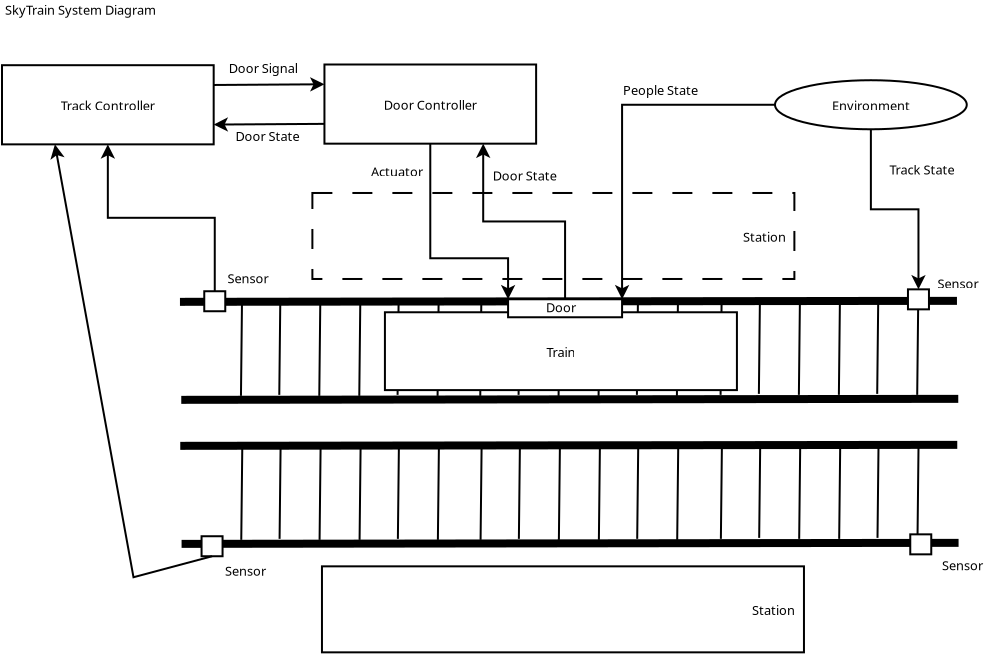 <?xml version="1.0" encoding="UTF-8"?>
<dia:diagram xmlns:dia="http://www.lysator.liu.se/~alla/dia/">
  <dia:layer name="Background" visible="true" active="true">
    <dia:object type="Flowchart - Box" version="0" id="O0">
      <dia:attribute name="obj_pos">
        <dia:point val="11.621,-0.443"/>
      </dia:attribute>
      <dia:attribute name="obj_bb">
        <dia:rectangle val="11.571,-0.493;35.771,3.907"/>
      </dia:attribute>
      <dia:attribute name="elem_corner">
        <dia:point val="11.621,-0.443"/>
      </dia:attribute>
      <dia:attribute name="elem_width">
        <dia:real val="24.1"/>
      </dia:attribute>
      <dia:attribute name="elem_height">
        <dia:real val="4.3"/>
      </dia:attribute>
      <dia:attribute name="border_width">
        <dia:real val="0.1"/>
      </dia:attribute>
      <dia:attribute name="show_background">
        <dia:boolean val="true"/>
      </dia:attribute>
      <dia:attribute name="line_style">
        <dia:enum val="1"/>
      </dia:attribute>
      <dia:attribute name="padding">
        <dia:real val="0.5"/>
      </dia:attribute>
      <dia:attribute name="text">
        <dia:composite type="text">
          <dia:attribute name="string">
            <dia:string>#Station#</dia:string>
          </dia:attribute>
          <dia:attribute name="font">
            <dia:font family="sans" style="0" name="Helvetica"/>
          </dia:attribute>
          <dia:attribute name="height">
            <dia:real val="0.8"/>
          </dia:attribute>
          <dia:attribute name="pos">
            <dia:point val="35.271,1.902"/>
          </dia:attribute>
          <dia:attribute name="color">
            <dia:color val="#000000"/>
          </dia:attribute>
          <dia:attribute name="alignment">
            <dia:enum val="2"/>
          </dia:attribute>
        </dia:composite>
      </dia:attribute>
    </dia:object>
    <dia:object type="Standard - Line" version="0" id="O1">
      <dia:attribute name="obj_pos">
        <dia:point val="5,5"/>
      </dia:attribute>
      <dia:attribute name="obj_bb">
        <dia:rectangle val="4.8,4.75;44.05,5.2"/>
      </dia:attribute>
      <dia:attribute name="conn_endpoints">
        <dia:point val="5,5"/>
        <dia:point val="43.85,4.95"/>
      </dia:attribute>
      <dia:attribute name="numcp">
        <dia:int val="1"/>
      </dia:attribute>
      <dia:attribute name="line_width">
        <dia:real val="0.4"/>
      </dia:attribute>
    </dia:object>
    <dia:object type="Standard - Line" version="0" id="O2">
      <dia:attribute name="obj_pos">
        <dia:point val="5.065,9.9"/>
      </dia:attribute>
      <dia:attribute name="obj_bb">
        <dia:rectangle val="4.865,9.65;44.116,10.101"/>
      </dia:attribute>
      <dia:attribute name="conn_endpoints">
        <dia:point val="5.065,9.9"/>
        <dia:point val="43.915,9.85"/>
      </dia:attribute>
      <dia:attribute name="numcp">
        <dia:int val="1"/>
      </dia:attribute>
      <dia:attribute name="line_width">
        <dia:real val="0.4"/>
      </dia:attribute>
    </dia:object>
    <dia:object type="Standard - Line" version="0" id="O3">
      <dia:attribute name="obj_pos">
        <dia:point val="8.1,5.15"/>
      </dia:attribute>
      <dia:attribute name="obj_bb">
        <dia:rectangle val="7.999,5.099;8.151,9.751"/>
      </dia:attribute>
      <dia:attribute name="conn_endpoints">
        <dia:point val="8.1,5.15"/>
        <dia:point val="8.05,9.7"/>
      </dia:attribute>
      <dia:attribute name="numcp">
        <dia:int val="1"/>
      </dia:attribute>
    </dia:object>
    <dia:object type="Standard - Line" version="0" id="O4">
      <dia:attribute name="obj_pos">
        <dia:point val="10.015,5.101"/>
      </dia:attribute>
      <dia:attribute name="obj_bb">
        <dia:rectangle val="9.915,5.05;10.066,9.701"/>
      </dia:attribute>
      <dia:attribute name="conn_endpoints">
        <dia:point val="10.015,5.101"/>
        <dia:point val="9.966,9.651"/>
      </dia:attribute>
      <dia:attribute name="numcp">
        <dia:int val="1"/>
      </dia:attribute>
    </dia:object>
    <dia:object type="Standard - Line" version="0" id="O5">
      <dia:attribute name="obj_pos">
        <dia:point val="12.015,5.151"/>
      </dia:attribute>
      <dia:attribute name="obj_bb">
        <dia:rectangle val="11.915,5.1;12.066,9.751"/>
      </dia:attribute>
      <dia:attribute name="conn_endpoints">
        <dia:point val="12.015,5.151"/>
        <dia:point val="11.966,9.701"/>
      </dia:attribute>
      <dia:attribute name="numcp">
        <dia:int val="1"/>
      </dia:attribute>
    </dia:object>
    <dia:object type="Standard - Line" version="0" id="O6">
      <dia:attribute name="obj_pos">
        <dia:point val="14.015,5.15"/>
      </dia:attribute>
      <dia:attribute name="obj_bb">
        <dia:rectangle val="13.915,5.099;14.066,9.751"/>
      </dia:attribute>
      <dia:attribute name="conn_endpoints">
        <dia:point val="14.015,5.15"/>
        <dia:point val="13.966,9.7"/>
      </dia:attribute>
      <dia:attribute name="numcp">
        <dia:int val="1"/>
      </dia:attribute>
    </dia:object>
    <dia:object type="Standard - Line" version="0" id="O7">
      <dia:attribute name="obj_pos">
        <dia:point val="15.931,5.101"/>
      </dia:attribute>
      <dia:attribute name="obj_bb">
        <dia:rectangle val="15.831,5.05;15.982,9.701"/>
      </dia:attribute>
      <dia:attribute name="conn_endpoints">
        <dia:point val="15.931,5.101"/>
        <dia:point val="15.881,9.651"/>
      </dia:attribute>
      <dia:attribute name="numcp">
        <dia:int val="1"/>
      </dia:attribute>
    </dia:object>
    <dia:object type="Standard - Line" version="0" id="O8">
      <dia:attribute name="obj_pos">
        <dia:point val="17.931,5.151"/>
      </dia:attribute>
      <dia:attribute name="obj_bb">
        <dia:rectangle val="17.831,5.1;17.982,9.751"/>
      </dia:attribute>
      <dia:attribute name="conn_endpoints">
        <dia:point val="17.931,5.151"/>
        <dia:point val="17.881,9.701"/>
      </dia:attribute>
      <dia:attribute name="numcp">
        <dia:int val="1"/>
      </dia:attribute>
    </dia:object>
    <dia:object type="Standard - Line" version="0" id="O9">
      <dia:attribute name="obj_pos">
        <dia:point val="20.066,5.15"/>
      </dia:attribute>
      <dia:attribute name="obj_bb">
        <dia:rectangle val="19.965,5.099;20.116,9.751"/>
      </dia:attribute>
      <dia:attribute name="conn_endpoints">
        <dia:point val="20.066,5.15"/>
        <dia:point val="20.015,9.7"/>
      </dia:attribute>
      <dia:attribute name="numcp">
        <dia:int val="1"/>
      </dia:attribute>
    </dia:object>
    <dia:object type="Standard - Line" version="0" id="O10">
      <dia:attribute name="obj_pos">
        <dia:point val="21.981,5.101"/>
      </dia:attribute>
      <dia:attribute name="obj_bb">
        <dia:rectangle val="21.881,5.05;22.032,9.701"/>
      </dia:attribute>
      <dia:attribute name="conn_endpoints">
        <dia:point val="21.981,5.101"/>
        <dia:point val="21.931,9.651"/>
      </dia:attribute>
      <dia:attribute name="numcp">
        <dia:int val="1"/>
      </dia:attribute>
    </dia:object>
    <dia:object type="Standard - Line" version="0" id="O11">
      <dia:attribute name="obj_pos">
        <dia:point val="23.981,5.151"/>
      </dia:attribute>
      <dia:attribute name="obj_bb">
        <dia:rectangle val="23.881,5.1;24.032,9.751"/>
      </dia:attribute>
      <dia:attribute name="conn_endpoints">
        <dia:point val="23.981,5.151"/>
        <dia:point val="23.931,9.701"/>
      </dia:attribute>
      <dia:attribute name="numcp">
        <dia:int val="1"/>
      </dia:attribute>
    </dia:object>
    <dia:object type="Standard - Line" version="0" id="O12">
      <dia:attribute name="obj_pos">
        <dia:point val="25.981,5.15"/>
      </dia:attribute>
      <dia:attribute name="obj_bb">
        <dia:rectangle val="25.881,5.099;26.032,9.751"/>
      </dia:attribute>
      <dia:attribute name="conn_endpoints">
        <dia:point val="25.981,5.15"/>
        <dia:point val="25.931,9.7"/>
      </dia:attribute>
      <dia:attribute name="numcp">
        <dia:int val="1"/>
      </dia:attribute>
    </dia:object>
    <dia:object type="Standard - Line" version="0" id="O13">
      <dia:attribute name="obj_pos">
        <dia:point val="27.897,5.101"/>
      </dia:attribute>
      <dia:attribute name="obj_bb">
        <dia:rectangle val="27.796,5.05;27.947,9.701"/>
      </dia:attribute>
      <dia:attribute name="conn_endpoints">
        <dia:point val="27.897,5.101"/>
        <dia:point val="27.847,9.651"/>
      </dia:attribute>
      <dia:attribute name="numcp">
        <dia:int val="1"/>
      </dia:attribute>
    </dia:object>
    <dia:object type="Standard - Line" version="0" id="O14">
      <dia:attribute name="obj_pos">
        <dia:point val="29.897,5.151"/>
      </dia:attribute>
      <dia:attribute name="obj_bb">
        <dia:rectangle val="29.796,5.1;29.947,9.751"/>
      </dia:attribute>
      <dia:attribute name="conn_endpoints">
        <dia:point val="29.897,5.151"/>
        <dia:point val="29.847,9.701"/>
      </dia:attribute>
      <dia:attribute name="numcp">
        <dia:int val="1"/>
      </dia:attribute>
    </dia:object>
    <dia:object type="Standard - Line" version="0" id="O15">
      <dia:attribute name="obj_pos">
        <dia:point val="32.081,5.1"/>
      </dia:attribute>
      <dia:attribute name="obj_bb">
        <dia:rectangle val="31.98,5.049;32.131,9.701"/>
      </dia:attribute>
      <dia:attribute name="conn_endpoints">
        <dia:point val="32.081,5.1"/>
        <dia:point val="32.031,9.65"/>
      </dia:attribute>
      <dia:attribute name="numcp">
        <dia:int val="1"/>
      </dia:attribute>
    </dia:object>
    <dia:object type="Standard - Line" version="0" id="O16">
      <dia:attribute name="obj_pos">
        <dia:point val="33.996,5.051"/>
      </dia:attribute>
      <dia:attribute name="obj_bb">
        <dia:rectangle val="33.896,5;34.047,9.651"/>
      </dia:attribute>
      <dia:attribute name="conn_endpoints">
        <dia:point val="33.996,5.051"/>
        <dia:point val="33.946,9.601"/>
      </dia:attribute>
      <dia:attribute name="numcp">
        <dia:int val="1"/>
      </dia:attribute>
    </dia:object>
    <dia:object type="Standard - Line" version="0" id="O17">
      <dia:attribute name="obj_pos">
        <dia:point val="35.996,5.101"/>
      </dia:attribute>
      <dia:attribute name="obj_bb">
        <dia:rectangle val="35.896,5.05;36.047,9.701"/>
      </dia:attribute>
      <dia:attribute name="conn_endpoints">
        <dia:point val="35.996,5.101"/>
        <dia:point val="35.946,9.651"/>
      </dia:attribute>
      <dia:attribute name="numcp">
        <dia:int val="1"/>
      </dia:attribute>
    </dia:object>
    <dia:object type="Standard - Line" version="0" id="O18">
      <dia:attribute name="obj_pos">
        <dia:point val="37.996,5.1"/>
      </dia:attribute>
      <dia:attribute name="obj_bb">
        <dia:rectangle val="37.896,5.049;38.047,9.701"/>
      </dia:attribute>
      <dia:attribute name="conn_endpoints">
        <dia:point val="37.996,5.1"/>
        <dia:point val="37.946,9.65"/>
      </dia:attribute>
      <dia:attribute name="numcp">
        <dia:int val="1"/>
      </dia:attribute>
    </dia:object>
    <dia:object type="Standard - Line" version="0" id="O19">
      <dia:attribute name="obj_pos">
        <dia:point val="39.912,5.051"/>
      </dia:attribute>
      <dia:attribute name="obj_bb">
        <dia:rectangle val="39.811,5;39.962,9.651"/>
      </dia:attribute>
      <dia:attribute name="conn_endpoints">
        <dia:point val="39.912,5.051"/>
        <dia:point val="39.862,9.601"/>
      </dia:attribute>
      <dia:attribute name="numcp">
        <dia:int val="1"/>
      </dia:attribute>
    </dia:object>
    <dia:object type="Standard - Line" version="0" id="O20">
      <dia:attribute name="obj_pos">
        <dia:point val="41.912,5.101"/>
      </dia:attribute>
      <dia:attribute name="obj_bb">
        <dia:rectangle val="41.811,5.05;41.962,9.701"/>
      </dia:attribute>
      <dia:attribute name="conn_endpoints">
        <dia:point val="41.912,5.101"/>
        <dia:point val="41.862,9.651"/>
      </dia:attribute>
      <dia:attribute name="numcp">
        <dia:int val="1"/>
      </dia:attribute>
    </dia:object>
    <dia:object type="Standard - Line" version="0" id="O21">
      <dia:attribute name="obj_pos">
        <dia:point val="5.015,12.2"/>
      </dia:attribute>
      <dia:attribute name="obj_bb">
        <dia:rectangle val="4.815,11.95;44.066,12.401"/>
      </dia:attribute>
      <dia:attribute name="conn_endpoints">
        <dia:point val="5.015,12.2"/>
        <dia:point val="43.865,12.15"/>
      </dia:attribute>
      <dia:attribute name="numcp">
        <dia:int val="1"/>
      </dia:attribute>
      <dia:attribute name="line_width">
        <dia:real val="0.4"/>
      </dia:attribute>
    </dia:object>
    <dia:object type="Standard - Line" version="0" id="O22">
      <dia:attribute name="obj_pos">
        <dia:point val="5.081,17.101"/>
      </dia:attribute>
      <dia:attribute name="obj_bb">
        <dia:rectangle val="4.88,16.85;44.131,17.301"/>
      </dia:attribute>
      <dia:attribute name="conn_endpoints">
        <dia:point val="5.081,17.101"/>
        <dia:point val="43.931,17.05"/>
      </dia:attribute>
      <dia:attribute name="numcp">
        <dia:int val="1"/>
      </dia:attribute>
      <dia:attribute name="line_width">
        <dia:real val="0.4"/>
      </dia:attribute>
    </dia:object>
    <dia:object type="Standard - Line" version="0" id="O23">
      <dia:attribute name="obj_pos">
        <dia:point val="8.115,12.35"/>
      </dia:attribute>
      <dia:attribute name="obj_bb">
        <dia:rectangle val="8.015,12.3;8.166,16.951"/>
      </dia:attribute>
      <dia:attribute name="conn_endpoints">
        <dia:point val="8.115,12.35"/>
        <dia:point val="8.065,16.9"/>
      </dia:attribute>
      <dia:attribute name="numcp">
        <dia:int val="1"/>
      </dia:attribute>
    </dia:object>
    <dia:object type="Standard - Line" version="0" id="O24">
      <dia:attribute name="obj_pos">
        <dia:point val="10.031,12.301"/>
      </dia:attribute>
      <dia:attribute name="obj_bb">
        <dia:rectangle val="9.93,12.25;10.081,16.901"/>
      </dia:attribute>
      <dia:attribute name="conn_endpoints">
        <dia:point val="10.031,12.301"/>
        <dia:point val="9.981,16.851"/>
      </dia:attribute>
      <dia:attribute name="numcp">
        <dia:int val="1"/>
      </dia:attribute>
    </dia:object>
    <dia:object type="Standard - Line" version="0" id="O25">
      <dia:attribute name="obj_pos">
        <dia:point val="12.031,12.351"/>
      </dia:attribute>
      <dia:attribute name="obj_bb">
        <dia:rectangle val="11.93,12.3;12.081,16.951"/>
      </dia:attribute>
      <dia:attribute name="conn_endpoints">
        <dia:point val="12.031,12.351"/>
        <dia:point val="11.981,16.901"/>
      </dia:attribute>
      <dia:attribute name="numcp">
        <dia:int val="1"/>
      </dia:attribute>
    </dia:object>
    <dia:object type="Standard - Line" version="0" id="O26">
      <dia:attribute name="obj_pos">
        <dia:point val="14.031,12.35"/>
      </dia:attribute>
      <dia:attribute name="obj_bb">
        <dia:rectangle val="13.93,12.3;14.081,16.951"/>
      </dia:attribute>
      <dia:attribute name="conn_endpoints">
        <dia:point val="14.031,12.35"/>
        <dia:point val="13.981,16.9"/>
      </dia:attribute>
      <dia:attribute name="numcp">
        <dia:int val="1"/>
      </dia:attribute>
    </dia:object>
    <dia:object type="Standard - Line" version="0" id="O27">
      <dia:attribute name="obj_pos">
        <dia:point val="15.946,12.301"/>
      </dia:attribute>
      <dia:attribute name="obj_bb">
        <dia:rectangle val="15.846,12.25;15.997,16.901"/>
      </dia:attribute>
      <dia:attribute name="conn_endpoints">
        <dia:point val="15.946,12.301"/>
        <dia:point val="15.896,16.851"/>
      </dia:attribute>
      <dia:attribute name="numcp">
        <dia:int val="1"/>
      </dia:attribute>
    </dia:object>
    <dia:object type="Standard - Line" version="0" id="O28">
      <dia:attribute name="obj_pos">
        <dia:point val="17.946,12.351"/>
      </dia:attribute>
      <dia:attribute name="obj_bb">
        <dia:rectangle val="17.846,12.3;17.997,16.951"/>
      </dia:attribute>
      <dia:attribute name="conn_endpoints">
        <dia:point val="17.946,12.351"/>
        <dia:point val="17.896,16.901"/>
      </dia:attribute>
      <dia:attribute name="numcp">
        <dia:int val="1"/>
      </dia:attribute>
    </dia:object>
    <dia:object type="Standard - Line" version="0" id="O29">
      <dia:attribute name="obj_pos">
        <dia:point val="20.081,12.35"/>
      </dia:attribute>
      <dia:attribute name="obj_bb">
        <dia:rectangle val="19.98,12.3;20.131,16.951"/>
      </dia:attribute>
      <dia:attribute name="conn_endpoints">
        <dia:point val="20.081,12.35"/>
        <dia:point val="20.031,16.9"/>
      </dia:attribute>
      <dia:attribute name="numcp">
        <dia:int val="1"/>
      </dia:attribute>
    </dia:object>
    <dia:object type="Standard - Line" version="0" id="O30">
      <dia:attribute name="obj_pos">
        <dia:point val="21.996,12.301"/>
      </dia:attribute>
      <dia:attribute name="obj_bb">
        <dia:rectangle val="21.896,12.25;22.047,16.901"/>
      </dia:attribute>
      <dia:attribute name="conn_endpoints">
        <dia:point val="21.996,12.301"/>
        <dia:point val="21.946,16.851"/>
      </dia:attribute>
      <dia:attribute name="numcp">
        <dia:int val="1"/>
      </dia:attribute>
    </dia:object>
    <dia:object type="Standard - Line" version="0" id="O31">
      <dia:attribute name="obj_pos">
        <dia:point val="23.996,12.351"/>
      </dia:attribute>
      <dia:attribute name="obj_bb">
        <dia:rectangle val="23.896,12.3;24.047,16.951"/>
      </dia:attribute>
      <dia:attribute name="conn_endpoints">
        <dia:point val="23.996,12.351"/>
        <dia:point val="23.946,16.901"/>
      </dia:attribute>
      <dia:attribute name="numcp">
        <dia:int val="1"/>
      </dia:attribute>
    </dia:object>
    <dia:object type="Standard - Line" version="0" id="O32">
      <dia:attribute name="obj_pos">
        <dia:point val="25.996,12.35"/>
      </dia:attribute>
      <dia:attribute name="obj_bb">
        <dia:rectangle val="25.896,12.3;26.047,16.951"/>
      </dia:attribute>
      <dia:attribute name="conn_endpoints">
        <dia:point val="25.996,12.35"/>
        <dia:point val="25.946,16.9"/>
      </dia:attribute>
      <dia:attribute name="numcp">
        <dia:int val="1"/>
      </dia:attribute>
    </dia:object>
    <dia:object type="Standard - Line" version="0" id="O33">
      <dia:attribute name="obj_pos">
        <dia:point val="27.912,12.301"/>
      </dia:attribute>
      <dia:attribute name="obj_bb">
        <dia:rectangle val="27.811,12.25;27.962,16.901"/>
      </dia:attribute>
      <dia:attribute name="conn_endpoints">
        <dia:point val="27.912,12.301"/>
        <dia:point val="27.862,16.851"/>
      </dia:attribute>
      <dia:attribute name="numcp">
        <dia:int val="1"/>
      </dia:attribute>
    </dia:object>
    <dia:object type="Standard - Line" version="0" id="O34">
      <dia:attribute name="obj_pos">
        <dia:point val="29.912,12.351"/>
      </dia:attribute>
      <dia:attribute name="obj_bb">
        <dia:rectangle val="29.811,12.3;29.962,16.951"/>
      </dia:attribute>
      <dia:attribute name="conn_endpoints">
        <dia:point val="29.912,12.351"/>
        <dia:point val="29.862,16.901"/>
      </dia:attribute>
      <dia:attribute name="numcp">
        <dia:int val="1"/>
      </dia:attribute>
    </dia:object>
    <dia:object type="Standard - Line" version="0" id="O35">
      <dia:attribute name="obj_pos">
        <dia:point val="32.096,12.3"/>
      </dia:attribute>
      <dia:attribute name="obj_bb">
        <dia:rectangle val="31.995,12.25;32.146,16.901"/>
      </dia:attribute>
      <dia:attribute name="conn_endpoints">
        <dia:point val="32.096,12.3"/>
        <dia:point val="32.046,16.85"/>
      </dia:attribute>
      <dia:attribute name="numcp">
        <dia:int val="1"/>
      </dia:attribute>
    </dia:object>
    <dia:object type="Standard - Line" version="0" id="O36">
      <dia:attribute name="obj_pos">
        <dia:point val="34.011,12.251"/>
      </dia:attribute>
      <dia:attribute name="obj_bb">
        <dia:rectangle val="33.911,12.2;34.062,16.851"/>
      </dia:attribute>
      <dia:attribute name="conn_endpoints">
        <dia:point val="34.011,12.251"/>
        <dia:point val="33.961,16.801"/>
      </dia:attribute>
      <dia:attribute name="numcp">
        <dia:int val="1"/>
      </dia:attribute>
    </dia:object>
    <dia:object type="Standard - Line" version="0" id="O37">
      <dia:attribute name="obj_pos">
        <dia:point val="36.011,12.301"/>
      </dia:attribute>
      <dia:attribute name="obj_bb">
        <dia:rectangle val="35.911,12.25;36.062,16.901"/>
      </dia:attribute>
      <dia:attribute name="conn_endpoints">
        <dia:point val="36.011,12.301"/>
        <dia:point val="35.961,16.851"/>
      </dia:attribute>
      <dia:attribute name="numcp">
        <dia:int val="1"/>
      </dia:attribute>
    </dia:object>
    <dia:object type="Standard - Line" version="0" id="O38">
      <dia:attribute name="obj_pos">
        <dia:point val="38.011,12.3"/>
      </dia:attribute>
      <dia:attribute name="obj_bb">
        <dia:rectangle val="37.911,12.25;38.062,16.901"/>
      </dia:attribute>
      <dia:attribute name="conn_endpoints">
        <dia:point val="38.011,12.3"/>
        <dia:point val="37.961,16.85"/>
      </dia:attribute>
      <dia:attribute name="numcp">
        <dia:int val="1"/>
      </dia:attribute>
    </dia:object>
    <dia:object type="Standard - Line" version="0" id="O39">
      <dia:attribute name="obj_pos">
        <dia:point val="39.927,12.251"/>
      </dia:attribute>
      <dia:attribute name="obj_bb">
        <dia:rectangle val="39.826,12.2;39.977,16.851"/>
      </dia:attribute>
      <dia:attribute name="conn_endpoints">
        <dia:point val="39.927,12.251"/>
        <dia:point val="39.877,16.801"/>
      </dia:attribute>
      <dia:attribute name="numcp">
        <dia:int val="1"/>
      </dia:attribute>
    </dia:object>
    <dia:object type="Standard - Line" version="0" id="O40">
      <dia:attribute name="obj_pos">
        <dia:point val="41.927,12.301"/>
      </dia:attribute>
      <dia:attribute name="obj_bb">
        <dia:rectangle val="41.826,12.25;41.977,16.901"/>
      </dia:attribute>
      <dia:attribute name="conn_endpoints">
        <dia:point val="41.927,12.301"/>
        <dia:point val="41.877,16.851"/>
      </dia:attribute>
      <dia:attribute name="numcp">
        <dia:int val="1"/>
      </dia:attribute>
    </dia:object>
    <dia:object type="Flowchart - Box" version="0" id="O41">
      <dia:attribute name="obj_pos">
        <dia:point val="12.1,18.225"/>
      </dia:attribute>
      <dia:attribute name="obj_bb">
        <dia:rectangle val="12.05,18.175;36.25,22.575"/>
      </dia:attribute>
      <dia:attribute name="elem_corner">
        <dia:point val="12.1,18.225"/>
      </dia:attribute>
      <dia:attribute name="elem_width">
        <dia:real val="24.1"/>
      </dia:attribute>
      <dia:attribute name="elem_height">
        <dia:real val="4.3"/>
      </dia:attribute>
      <dia:attribute name="border_width">
        <dia:real val="0.1"/>
      </dia:attribute>
      <dia:attribute name="show_background">
        <dia:boolean val="true"/>
      </dia:attribute>
      <dia:attribute name="padding">
        <dia:real val="0.5"/>
      </dia:attribute>
      <dia:attribute name="text">
        <dia:composite type="text">
          <dia:attribute name="string">
            <dia:string>#Station#</dia:string>
          </dia:attribute>
          <dia:attribute name="font">
            <dia:font family="sans" style="0" name="Helvetica"/>
          </dia:attribute>
          <dia:attribute name="height">
            <dia:real val="0.8"/>
          </dia:attribute>
          <dia:attribute name="pos">
            <dia:point val="35.75,20.57"/>
          </dia:attribute>
          <dia:attribute name="color">
            <dia:color val="#000000"/>
          </dia:attribute>
          <dia:attribute name="alignment">
            <dia:enum val="2"/>
          </dia:attribute>
        </dia:composite>
      </dia:attribute>
    </dia:object>
    <dia:object type="Standard - Box" version="0" id="O42">
      <dia:attribute name="obj_pos">
        <dia:point val="41.4,4.375"/>
      </dia:attribute>
      <dia:attribute name="obj_bb">
        <dia:rectangle val="41.35,4.325;42.5,5.425"/>
      </dia:attribute>
      <dia:attribute name="elem_corner">
        <dia:point val="41.4,4.375"/>
      </dia:attribute>
      <dia:attribute name="elem_width">
        <dia:real val="1.05"/>
      </dia:attribute>
      <dia:attribute name="elem_height">
        <dia:real val="1"/>
      </dia:attribute>
      <dia:attribute name="show_background">
        <dia:boolean val="true"/>
      </dia:attribute>
    </dia:object>
    <dia:object type="Standard - Text" version="1" id="O43">
      <dia:attribute name="obj_pos">
        <dia:point val="42.877,4.332"/>
      </dia:attribute>
      <dia:attribute name="obj_bb">
        <dia:rectangle val="42.877,3.737;45.072,4.484"/>
      </dia:attribute>
      <dia:attribute name="text">
        <dia:composite type="text">
          <dia:attribute name="string">
            <dia:string>#Sensor#</dia:string>
          </dia:attribute>
          <dia:attribute name="font">
            <dia:font family="sans" style="0" name="Helvetica"/>
          </dia:attribute>
          <dia:attribute name="height">
            <dia:real val="0.8"/>
          </dia:attribute>
          <dia:attribute name="pos">
            <dia:point val="42.877,4.332"/>
          </dia:attribute>
          <dia:attribute name="color">
            <dia:color val="#000000"/>
          </dia:attribute>
          <dia:attribute name="alignment">
            <dia:enum val="0"/>
          </dia:attribute>
        </dia:composite>
      </dia:attribute>
      <dia:attribute name="valign">
        <dia:enum val="3"/>
      </dia:attribute>
    </dia:object>
    <dia:object type="Standard - Box" version="0" id="O44">
      <dia:attribute name="obj_pos">
        <dia:point val="6.215,4.47"/>
      </dia:attribute>
      <dia:attribute name="obj_bb">
        <dia:rectangle val="6.165,4.42;7.315,5.52"/>
      </dia:attribute>
      <dia:attribute name="elem_corner">
        <dia:point val="6.215,4.47"/>
      </dia:attribute>
      <dia:attribute name="elem_width">
        <dia:real val="1.05"/>
      </dia:attribute>
      <dia:attribute name="elem_height">
        <dia:real val="1"/>
      </dia:attribute>
      <dia:attribute name="show_background">
        <dia:boolean val="true"/>
      </dia:attribute>
    </dia:object>
    <dia:object type="Standard - Text" version="1" id="O45">
      <dia:attribute name="obj_pos">
        <dia:point val="7.383,4.07"/>
      </dia:attribute>
      <dia:attribute name="obj_bb">
        <dia:rectangle val="7.383,3.475;9.578,4.223"/>
      </dia:attribute>
      <dia:attribute name="text">
        <dia:composite type="text">
          <dia:attribute name="string">
            <dia:string>#Sensor#</dia:string>
          </dia:attribute>
          <dia:attribute name="font">
            <dia:font family="sans" style="0" name="Helvetica"/>
          </dia:attribute>
          <dia:attribute name="height">
            <dia:real val="0.8"/>
          </dia:attribute>
          <dia:attribute name="pos">
            <dia:point val="7.383,4.07"/>
          </dia:attribute>
          <dia:attribute name="color">
            <dia:color val="#000000"/>
          </dia:attribute>
          <dia:attribute name="alignment">
            <dia:enum val="0"/>
          </dia:attribute>
        </dia:composite>
      </dia:attribute>
      <dia:attribute name="valign">
        <dia:enum val="3"/>
      </dia:attribute>
    </dia:object>
    <dia:object type="Standard - Box" version="0" id="O46">
      <dia:attribute name="obj_pos">
        <dia:point val="6.08,16.72"/>
      </dia:attribute>
      <dia:attribute name="obj_bb">
        <dia:rectangle val="6.03,16.67;7.18,17.77"/>
      </dia:attribute>
      <dia:attribute name="elem_corner">
        <dia:point val="6.08,16.72"/>
      </dia:attribute>
      <dia:attribute name="elem_width">
        <dia:real val="1.05"/>
      </dia:attribute>
      <dia:attribute name="elem_height">
        <dia:real val="1"/>
      </dia:attribute>
      <dia:attribute name="show_background">
        <dia:boolean val="true"/>
      </dia:attribute>
    </dia:object>
    <dia:object type="Standard - Text" version="1" id="O47">
      <dia:attribute name="obj_pos">
        <dia:point val="7.248,18.698"/>
      </dia:attribute>
      <dia:attribute name="obj_bb">
        <dia:rectangle val="7.248,18.103;9.443,18.851"/>
      </dia:attribute>
      <dia:attribute name="text">
        <dia:composite type="text">
          <dia:attribute name="string">
            <dia:string>#Sensor#</dia:string>
          </dia:attribute>
          <dia:attribute name="font">
            <dia:font family="sans" style="0" name="Helvetica"/>
          </dia:attribute>
          <dia:attribute name="height">
            <dia:real val="0.8"/>
          </dia:attribute>
          <dia:attribute name="pos">
            <dia:point val="7.248,18.698"/>
          </dia:attribute>
          <dia:attribute name="color">
            <dia:color val="#000000"/>
          </dia:attribute>
          <dia:attribute name="alignment">
            <dia:enum val="0"/>
          </dia:attribute>
        </dia:composite>
      </dia:attribute>
      <dia:attribute name="valign">
        <dia:enum val="3"/>
      </dia:attribute>
    </dia:object>
    <dia:object type="Standard - Box" version="0" id="O48">
      <dia:attribute name="obj_pos">
        <dia:point val="41.515,16.625"/>
      </dia:attribute>
      <dia:attribute name="obj_bb">
        <dia:rectangle val="41.465,16.575;42.615,17.675"/>
      </dia:attribute>
      <dia:attribute name="elem_corner">
        <dia:point val="41.515,16.625"/>
      </dia:attribute>
      <dia:attribute name="elem_width">
        <dia:real val="1.05"/>
      </dia:attribute>
      <dia:attribute name="elem_height">
        <dia:real val="1"/>
      </dia:attribute>
      <dia:attribute name="show_background">
        <dia:boolean val="true"/>
      </dia:attribute>
    </dia:object>
    <dia:object type="Standard - Text" version="1" id="O49">
      <dia:attribute name="obj_pos">
        <dia:point val="43.099,18.425"/>
      </dia:attribute>
      <dia:attribute name="obj_bb">
        <dia:rectangle val="43.099,17.83;45.294,18.578"/>
      </dia:attribute>
      <dia:attribute name="text">
        <dia:composite type="text">
          <dia:attribute name="string">
            <dia:string>#Sensor#</dia:string>
          </dia:attribute>
          <dia:attribute name="font">
            <dia:font family="sans" style="0" name="Helvetica"/>
          </dia:attribute>
          <dia:attribute name="height">
            <dia:real val="0.8"/>
          </dia:attribute>
          <dia:attribute name="pos">
            <dia:point val="43.099,18.425"/>
          </dia:attribute>
          <dia:attribute name="color">
            <dia:color val="#000000"/>
          </dia:attribute>
          <dia:attribute name="alignment">
            <dia:enum val="0"/>
          </dia:attribute>
        </dia:composite>
      </dia:attribute>
      <dia:attribute name="valign">
        <dia:enum val="3"/>
      </dia:attribute>
    </dia:object>
    <dia:object type="Flowchart - Box" version="0" id="O50">
      <dia:attribute name="obj_pos">
        <dia:point val="-3.898,-6.832"/>
      </dia:attribute>
      <dia:attribute name="obj_bb">
        <dia:rectangle val="-3.948,-6.882;6.736,-2.824"/>
      </dia:attribute>
      <dia:attribute name="elem_corner">
        <dia:point val="-3.898,-6.832"/>
      </dia:attribute>
      <dia:attribute name="elem_width">
        <dia:real val="10.584"/>
      </dia:attribute>
      <dia:attribute name="elem_height">
        <dia:real val="3.958"/>
      </dia:attribute>
      <dia:attribute name="show_background">
        <dia:boolean val="true"/>
      </dia:attribute>
      <dia:attribute name="padding">
        <dia:real val="0.5"/>
      </dia:attribute>
      <dia:attribute name="text">
        <dia:composite type="text">
          <dia:attribute name="string">
            <dia:string>#Track Controller#</dia:string>
          </dia:attribute>
          <dia:attribute name="font">
            <dia:font family="sans" style="0" name="Helvetica"/>
          </dia:attribute>
          <dia:attribute name="height">
            <dia:real val="0.8"/>
          </dia:attribute>
          <dia:attribute name="pos">
            <dia:point val="1.394,-4.658"/>
          </dia:attribute>
          <dia:attribute name="color">
            <dia:color val="#000000"/>
          </dia:attribute>
          <dia:attribute name="alignment">
            <dia:enum val="1"/>
          </dia:attribute>
        </dia:composite>
      </dia:attribute>
    </dia:object>
    <dia:object type="Standard - ZigZagLine" version="1" id="O51">
      <dia:attribute name="obj_pos">
        <dia:point val="6.74,4.47"/>
      </dia:attribute>
      <dia:attribute name="obj_bb">
        <dia:rectangle val="1.032,-2.986;6.79,4.52"/>
      </dia:attribute>
      <dia:attribute name="orth_points">
        <dia:point val="6.74,4.47"/>
        <dia:point val="6.74,0.798"/>
        <dia:point val="1.394,0.798"/>
        <dia:point val="1.394,-2.874"/>
      </dia:attribute>
      <dia:attribute name="orth_orient">
        <dia:enum val="1"/>
        <dia:enum val="0"/>
        <dia:enum val="1"/>
      </dia:attribute>
      <dia:attribute name="autorouting">
        <dia:boolean val="true"/>
      </dia:attribute>
      <dia:attribute name="end_arrow">
        <dia:enum val="22"/>
      </dia:attribute>
      <dia:attribute name="end_arrow_length">
        <dia:real val="0.5"/>
      </dia:attribute>
      <dia:attribute name="end_arrow_width">
        <dia:real val="0.5"/>
      </dia:attribute>
      <dia:connections>
        <dia:connection handle="0" to="O44" connection="1"/>
        <dia:connection handle="1" to="O50" connection="13"/>
      </dia:connections>
    </dia:object>
    <dia:object type="Standard - ZigZagLine" version="1" id="O52">
      <dia:attribute name="obj_pos">
        <dia:point val="6.605,17.72"/>
      </dia:attribute>
      <dia:attribute name="obj_bb">
        <dia:rectangle val="-1.614,-2.986;6.655,18.82"/>
      </dia:attribute>
      <dia:attribute name="orth_points">
        <dia:point val="6.605,17.72"/>
        <dia:point val="6.605,18.77"/>
        <dia:point val="-1.252,18.77"/>
        <dia:point val="-1.252,-2.874"/>
      </dia:attribute>
      <dia:attribute name="orth_orient">
        <dia:enum val="1"/>
        <dia:enum val="0"/>
        <dia:enum val="1"/>
      </dia:attribute>
      <dia:attribute name="autorouting">
        <dia:boolean val="true"/>
      </dia:attribute>
      <dia:attribute name="end_arrow">
        <dia:enum val="22"/>
      </dia:attribute>
      <dia:attribute name="end_arrow_length">
        <dia:real val="0.5"/>
      </dia:attribute>
      <dia:attribute name="end_arrow_width">
        <dia:real val="0.5"/>
      </dia:attribute>
      <dia:connections>
        <dia:connection handle="0" to="O46" connection="6"/>
        <dia:connection handle="1" to="O50" connection="12"/>
      </dia:connections>
    </dia:object>
    <dia:object type="Flowchart - Box" version="0" id="O53">
      <dia:attribute name="obj_pos">
        <dia:point val="12.224,-6.867"/>
      </dia:attribute>
      <dia:attribute name="obj_bb">
        <dia:rectangle val="12.174,-6.917;22.858,-2.859"/>
      </dia:attribute>
      <dia:attribute name="elem_corner">
        <dia:point val="12.224,-6.867"/>
      </dia:attribute>
      <dia:attribute name="elem_width">
        <dia:real val="10.584"/>
      </dia:attribute>
      <dia:attribute name="elem_height">
        <dia:real val="3.958"/>
      </dia:attribute>
      <dia:attribute name="show_background">
        <dia:boolean val="true"/>
      </dia:attribute>
      <dia:attribute name="padding">
        <dia:real val="0.5"/>
      </dia:attribute>
      <dia:attribute name="text">
        <dia:composite type="text">
          <dia:attribute name="string">
            <dia:string>#Door Controller#</dia:string>
          </dia:attribute>
          <dia:attribute name="font">
            <dia:font family="sans" style="0" name="Helvetica"/>
          </dia:attribute>
          <dia:attribute name="height">
            <dia:real val="0.8"/>
          </dia:attribute>
          <dia:attribute name="pos">
            <dia:point val="17.516,-4.693"/>
          </dia:attribute>
          <dia:attribute name="color">
            <dia:color val="#000000"/>
          </dia:attribute>
          <dia:attribute name="alignment">
            <dia:enum val="1"/>
          </dia:attribute>
        </dia:composite>
      </dia:attribute>
    </dia:object>
    <dia:object type="Flowchart - Box" version="0" id="O54">
      <dia:attribute name="obj_pos">
        <dia:point val="15.248,5.521"/>
      </dia:attribute>
      <dia:attribute name="obj_bb">
        <dia:rectangle val="15.198,5.471;32.898,9.463"/>
      </dia:attribute>
      <dia:attribute name="elem_corner">
        <dia:point val="15.248,5.521"/>
      </dia:attribute>
      <dia:attribute name="elem_width">
        <dia:real val="17.6"/>
      </dia:attribute>
      <dia:attribute name="elem_height">
        <dia:real val="3.892"/>
      </dia:attribute>
      <dia:attribute name="show_background">
        <dia:boolean val="true"/>
      </dia:attribute>
      <dia:attribute name="padding">
        <dia:real val="0.5"/>
      </dia:attribute>
      <dia:attribute name="text">
        <dia:composite type="text">
          <dia:attribute name="string">
            <dia:string>#Train#</dia:string>
          </dia:attribute>
          <dia:attribute name="font">
            <dia:font family="sans" style="0" name="Helvetica"/>
          </dia:attribute>
          <dia:attribute name="height">
            <dia:real val="0.8"/>
          </dia:attribute>
          <dia:attribute name="pos">
            <dia:point val="24.048,7.662"/>
          </dia:attribute>
          <dia:attribute name="color">
            <dia:color val="#000000"/>
          </dia:attribute>
          <dia:attribute name="alignment">
            <dia:enum val="1"/>
          </dia:attribute>
        </dia:composite>
      </dia:attribute>
    </dia:object>
    <dia:object type="Standard - Box" version="0" id="O55">
      <dia:attribute name="obj_pos">
        <dia:point val="21.406,4.871"/>
      </dia:attribute>
      <dia:attribute name="obj_bb">
        <dia:rectangle val="21.356,4.821;27.156,5.821"/>
      </dia:attribute>
      <dia:attribute name="elem_corner">
        <dia:point val="21.406,4.871"/>
      </dia:attribute>
      <dia:attribute name="elem_width">
        <dia:real val="5.7"/>
      </dia:attribute>
      <dia:attribute name="elem_height">
        <dia:real val="0.9"/>
      </dia:attribute>
      <dia:attribute name="show_background">
        <dia:boolean val="true"/>
      </dia:attribute>
    </dia:object>
    <dia:object type="Standard - Text" version="1" id="O56">
      <dia:attribute name="obj_pos">
        <dia:point val="23.306,5.521"/>
      </dia:attribute>
      <dia:attribute name="obj_bb">
        <dia:rectangle val="23.306,4.926;24.846,5.673"/>
      </dia:attribute>
      <dia:attribute name="text">
        <dia:composite type="text">
          <dia:attribute name="string">
            <dia:string>#Door#</dia:string>
          </dia:attribute>
          <dia:attribute name="font">
            <dia:font family="sans" style="0" name="Helvetica"/>
          </dia:attribute>
          <dia:attribute name="height">
            <dia:real val="0.8"/>
          </dia:attribute>
          <dia:attribute name="pos">
            <dia:point val="23.306,5.521"/>
          </dia:attribute>
          <dia:attribute name="color">
            <dia:color val="#000000"/>
          </dia:attribute>
          <dia:attribute name="alignment">
            <dia:enum val="0"/>
          </dia:attribute>
        </dia:composite>
      </dia:attribute>
      <dia:attribute name="valign">
        <dia:enum val="3"/>
      </dia:attribute>
    </dia:object>
    <dia:object type="Standard - ZigZagLine" version="1" id="O57">
      <dia:attribute name="obj_pos">
        <dia:point val="17.516,-2.909"/>
      </dia:attribute>
      <dia:attribute name="obj_bb">
        <dia:rectangle val="17.466,-2.959;21.768,4.982"/>
      </dia:attribute>
      <dia:attribute name="orth_points">
        <dia:point val="17.516,-2.909"/>
        <dia:point val="17.516,2.821"/>
        <dia:point val="21.406,2.821"/>
        <dia:point val="21.406,4.871"/>
      </dia:attribute>
      <dia:attribute name="orth_orient">
        <dia:enum val="1"/>
        <dia:enum val="0"/>
        <dia:enum val="1"/>
      </dia:attribute>
      <dia:attribute name="autorouting">
        <dia:boolean val="false"/>
      </dia:attribute>
      <dia:attribute name="end_arrow">
        <dia:enum val="22"/>
      </dia:attribute>
      <dia:attribute name="end_arrow_length">
        <dia:real val="0.5"/>
      </dia:attribute>
      <dia:attribute name="end_arrow_width">
        <dia:real val="0.5"/>
      </dia:attribute>
      <dia:connections>
        <dia:connection handle="0" to="O53" connection="13"/>
        <dia:connection handle="1" to="O55" connection="0"/>
      </dia:connections>
    </dia:object>
    <dia:object type="Flowchart - Ellipse" version="0" id="O58">
      <dia:attribute name="obj_pos">
        <dia:point val="34.752,-6.081"/>
      </dia:attribute>
      <dia:attribute name="obj_bb">
        <dia:rectangle val="34.702,-6.131;44.389,-3.578"/>
      </dia:attribute>
      <dia:attribute name="elem_corner">
        <dia:point val="34.752,-6.081"/>
      </dia:attribute>
      <dia:attribute name="elem_width">
        <dia:real val="9.588"/>
      </dia:attribute>
      <dia:attribute name="elem_height">
        <dia:real val="2.453"/>
      </dia:attribute>
      <dia:attribute name="show_background">
        <dia:boolean val="true"/>
      </dia:attribute>
      <dia:attribute name="padding">
        <dia:real val="0.354"/>
      </dia:attribute>
      <dia:attribute name="text">
        <dia:composite type="text">
          <dia:attribute name="string">
            <dia:string>#Environment#</dia:string>
          </dia:attribute>
          <dia:attribute name="font">
            <dia:font family="sans" style="0" name="Helvetica"/>
          </dia:attribute>
          <dia:attribute name="height">
            <dia:real val="0.8"/>
          </dia:attribute>
          <dia:attribute name="pos">
            <dia:point val="39.545,-4.659"/>
          </dia:attribute>
          <dia:attribute name="color">
            <dia:color val="#000000"/>
          </dia:attribute>
          <dia:attribute name="alignment">
            <dia:enum val="1"/>
          </dia:attribute>
        </dia:composite>
      </dia:attribute>
    </dia:object>
    <dia:object type="Standard - Text" version="1" id="O59">
      <dia:attribute name="obj_pos">
        <dia:point val="-3.754,-9.357"/>
      </dia:attribute>
      <dia:attribute name="obj_bb">
        <dia:rectangle val="-3.754,-9.952;4.453,-9.204"/>
      </dia:attribute>
      <dia:attribute name="text">
        <dia:composite type="text">
          <dia:attribute name="string">
            <dia:string>#SkyTrain System Diagram#</dia:string>
          </dia:attribute>
          <dia:attribute name="font">
            <dia:font family="sans" style="0" name="Helvetica"/>
          </dia:attribute>
          <dia:attribute name="height">
            <dia:real val="0.8"/>
          </dia:attribute>
          <dia:attribute name="pos">
            <dia:point val="-3.754,-9.357"/>
          </dia:attribute>
          <dia:attribute name="color">
            <dia:color val="#000000"/>
          </dia:attribute>
          <dia:attribute name="alignment">
            <dia:enum val="0"/>
          </dia:attribute>
        </dia:composite>
      </dia:attribute>
      <dia:attribute name="valign">
        <dia:enum val="3"/>
      </dia:attribute>
    </dia:object>
    <dia:object type="Standard - Line" version="0" id="O60">
      <dia:attribute name="obj_pos">
        <dia:point val="6.686,-5.843"/>
      </dia:attribute>
      <dia:attribute name="obj_bb">
        <dia:rectangle val="6.636,-6.236;12.336,-5.512"/>
      </dia:attribute>
      <dia:attribute name="conn_endpoints">
        <dia:point val="6.686,-5.843"/>
        <dia:point val="12.224,-5.878"/>
      </dia:attribute>
      <dia:attribute name="numcp">
        <dia:int val="1"/>
      </dia:attribute>
      <dia:attribute name="end_arrow">
        <dia:enum val="22"/>
      </dia:attribute>
      <dia:attribute name="end_arrow_length">
        <dia:real val="0.5"/>
      </dia:attribute>
      <dia:attribute name="end_arrow_width">
        <dia:real val="0.5"/>
      </dia:attribute>
      <dia:connections>
        <dia:connection handle="0" to="O50" connection="6"/>
        <dia:connection handle="1" to="O53" connection="5"/>
      </dia:connections>
    </dia:object>
    <dia:object type="Standard - Text" version="1" id="O61">
      <dia:attribute name="obj_pos">
        <dia:point val="7.436,-6.442"/>
      </dia:attribute>
      <dia:attribute name="obj_bb">
        <dia:rectangle val="7.436,-7.037;11.146,-6.29"/>
      </dia:attribute>
      <dia:attribute name="text">
        <dia:composite type="text">
          <dia:attribute name="string">
            <dia:string>#Door Signal#</dia:string>
          </dia:attribute>
          <dia:attribute name="font">
            <dia:font family="sans" style="0" name="Helvetica"/>
          </dia:attribute>
          <dia:attribute name="height">
            <dia:real val="0.8"/>
          </dia:attribute>
          <dia:attribute name="pos">
            <dia:point val="7.436,-6.442"/>
          </dia:attribute>
          <dia:attribute name="color">
            <dia:color val="#000000"/>
          </dia:attribute>
          <dia:attribute name="alignment">
            <dia:enum val="0"/>
          </dia:attribute>
        </dia:composite>
      </dia:attribute>
      <dia:attribute name="valign">
        <dia:enum val="3"/>
      </dia:attribute>
    </dia:object>
    <dia:object type="Standard - Line" version="0" id="O62">
      <dia:attribute name="obj_pos">
        <dia:point val="12.224,-3.899"/>
      </dia:attribute>
      <dia:attribute name="obj_bb">
        <dia:rectangle val="6.574,-4.229;12.274,-3.506"/>
      </dia:attribute>
      <dia:attribute name="conn_endpoints">
        <dia:point val="12.224,-3.899"/>
        <dia:point val="6.686,-3.864"/>
      </dia:attribute>
      <dia:attribute name="numcp">
        <dia:int val="1"/>
      </dia:attribute>
      <dia:attribute name="end_arrow">
        <dia:enum val="22"/>
      </dia:attribute>
      <dia:attribute name="end_arrow_length">
        <dia:real val="0.5"/>
      </dia:attribute>
      <dia:attribute name="end_arrow_width">
        <dia:real val="0.5"/>
      </dia:attribute>
      <dia:connections>
        <dia:connection handle="0" to="O53" connection="9"/>
        <dia:connection handle="1" to="O50" connection="10"/>
      </dia:connections>
    </dia:object>
    <dia:object type="Standard - Text" version="1" id="O63">
      <dia:attribute name="obj_pos">
        <dia:point val="7.772,-3.037"/>
      </dia:attribute>
      <dia:attribute name="obj_bb">
        <dia:rectangle val="7.772,-3.632;11.209,-2.884"/>
      </dia:attribute>
      <dia:attribute name="text">
        <dia:composite type="text">
          <dia:attribute name="string">
            <dia:string>#Door State#</dia:string>
          </dia:attribute>
          <dia:attribute name="font">
            <dia:font family="sans" style="0" name="Helvetica"/>
          </dia:attribute>
          <dia:attribute name="height">
            <dia:real val="0.8"/>
          </dia:attribute>
          <dia:attribute name="pos">
            <dia:point val="7.772,-3.037"/>
          </dia:attribute>
          <dia:attribute name="color">
            <dia:color val="#000000"/>
          </dia:attribute>
          <dia:attribute name="alignment">
            <dia:enum val="0"/>
          </dia:attribute>
        </dia:composite>
      </dia:attribute>
      <dia:attribute name="valign">
        <dia:enum val="3"/>
      </dia:attribute>
    </dia:object>
    <dia:object type="Standard - Text" version="1" id="O64">
      <dia:attribute name="obj_pos">
        <dia:point val="14.546,-1.271"/>
      </dia:attribute>
      <dia:attribute name="obj_bb">
        <dia:rectangle val="14.546,-1.866;17.278,-1.118"/>
      </dia:attribute>
      <dia:attribute name="text">
        <dia:composite type="text">
          <dia:attribute name="string">
            <dia:string>#Actuator#</dia:string>
          </dia:attribute>
          <dia:attribute name="font">
            <dia:font family="sans" style="0" name="Helvetica"/>
          </dia:attribute>
          <dia:attribute name="height">
            <dia:real val="0.8"/>
          </dia:attribute>
          <dia:attribute name="pos">
            <dia:point val="14.546,-1.271"/>
          </dia:attribute>
          <dia:attribute name="color">
            <dia:color val="#000000"/>
          </dia:attribute>
          <dia:attribute name="alignment">
            <dia:enum val="0"/>
          </dia:attribute>
        </dia:composite>
      </dia:attribute>
      <dia:attribute name="valign">
        <dia:enum val="3"/>
      </dia:attribute>
    </dia:object>
    <dia:object type="Standard - ZigZagLine" version="1" id="O65">
      <dia:attribute name="obj_pos">
        <dia:point val="24.256,4.871"/>
      </dia:attribute>
      <dia:attribute name="obj_bb">
        <dia:rectangle val="19.8,-3.021;24.306,4.921"/>
      </dia:attribute>
      <dia:attribute name="orth_points">
        <dia:point val="24.256,4.871"/>
        <dia:point val="24.256,0.981"/>
        <dia:point val="20.162,0.981"/>
        <dia:point val="20.162,-2.909"/>
      </dia:attribute>
      <dia:attribute name="orth_orient">
        <dia:enum val="1"/>
        <dia:enum val="0"/>
        <dia:enum val="1"/>
      </dia:attribute>
      <dia:attribute name="autorouting">
        <dia:boolean val="true"/>
      </dia:attribute>
      <dia:attribute name="end_arrow">
        <dia:enum val="22"/>
      </dia:attribute>
      <dia:attribute name="end_arrow_length">
        <dia:real val="0.5"/>
      </dia:attribute>
      <dia:attribute name="end_arrow_width">
        <dia:real val="0.5"/>
      </dia:attribute>
      <dia:connections>
        <dia:connection handle="0" to="O55" connection="1"/>
        <dia:connection handle="1" to="O53" connection="14"/>
      </dia:connections>
    </dia:object>
    <dia:object type="Standard - Text" version="1" id="O66">
      <dia:attribute name="obj_pos">
        <dia:point val="20.642,-1.061"/>
      </dia:attribute>
      <dia:attribute name="obj_bb">
        <dia:rectangle val="20.642,-1.656;24.08,-0.908"/>
      </dia:attribute>
      <dia:attribute name="text">
        <dia:composite type="text">
          <dia:attribute name="string">
            <dia:string>#Door State#</dia:string>
          </dia:attribute>
          <dia:attribute name="font">
            <dia:font family="sans" style="0" name="Helvetica"/>
          </dia:attribute>
          <dia:attribute name="height">
            <dia:real val="0.8"/>
          </dia:attribute>
          <dia:attribute name="pos">
            <dia:point val="20.642,-1.061"/>
          </dia:attribute>
          <dia:attribute name="color">
            <dia:color val="#000000"/>
          </dia:attribute>
          <dia:attribute name="alignment">
            <dia:enum val="0"/>
          </dia:attribute>
        </dia:composite>
      </dia:attribute>
      <dia:attribute name="valign">
        <dia:enum val="3"/>
      </dia:attribute>
    </dia:object>
    <dia:object type="Standard - ZigZagLine" version="1" id="O67">
      <dia:attribute name="obj_pos">
        <dia:point val="39.545,-3.628"/>
      </dia:attribute>
      <dia:attribute name="obj_bb">
        <dia:rectangle val="39.495,-3.678;42.287,4.487"/>
      </dia:attribute>
      <dia:attribute name="orth_points">
        <dia:point val="39.545,-3.628"/>
        <dia:point val="39.545,0.374"/>
        <dia:point val="41.925,0.374"/>
        <dia:point val="41.925,4.375"/>
      </dia:attribute>
      <dia:attribute name="orth_orient">
        <dia:enum val="1"/>
        <dia:enum val="0"/>
        <dia:enum val="1"/>
      </dia:attribute>
      <dia:attribute name="autorouting">
        <dia:boolean val="true"/>
      </dia:attribute>
      <dia:attribute name="end_arrow">
        <dia:enum val="22"/>
      </dia:attribute>
      <dia:attribute name="end_arrow_length">
        <dia:real val="0.5"/>
      </dia:attribute>
      <dia:attribute name="end_arrow_width">
        <dia:real val="0.5"/>
      </dia:attribute>
      <dia:connections>
        <dia:connection handle="0" to="O58" connection="12"/>
        <dia:connection handle="1" to="O42" connection="1"/>
      </dia:connections>
    </dia:object>
    <dia:object type="Standard - Text" version="1" id="O68">
      <dia:attribute name="obj_pos">
        <dia:point val="40.474,-1.361"/>
      </dia:attribute>
      <dia:attribute name="obj_bb">
        <dia:rectangle val="40.474,-1.974;44.063,-1.171"/>
      </dia:attribute>
      <dia:attribute name="text">
        <dia:composite type="text">
          <dia:attribute name="string">
            <dia:string>#Track State#</dia:string>
          </dia:attribute>
          <dia:attribute name="font">
            <dia:font family="sans" style="0" name="Helvetica"/>
          </dia:attribute>
          <dia:attribute name="height">
            <dia:real val="0.8"/>
          </dia:attribute>
          <dia:attribute name="pos">
            <dia:point val="40.474,-1.361"/>
          </dia:attribute>
          <dia:attribute name="color">
            <dia:color val="#000000"/>
          </dia:attribute>
          <dia:attribute name="alignment">
            <dia:enum val="0"/>
          </dia:attribute>
        </dia:composite>
      </dia:attribute>
      <dia:attribute name="valign">
        <dia:enum val="3"/>
      </dia:attribute>
    </dia:object>
    <dia:object type="Standard - ZigZagLine" version="1" id="O69">
      <dia:attribute name="obj_pos">
        <dia:point val="34.752,-4.854"/>
      </dia:attribute>
      <dia:attribute name="obj_bb">
        <dia:rectangle val="26.745,-4.904;34.801,4.982"/>
      </dia:attribute>
      <dia:attribute name="orth_points">
        <dia:point val="34.752,-4.854"/>
        <dia:point val="27.106,-4.854"/>
        <dia:point val="27.106,4.871"/>
      </dia:attribute>
      <dia:attribute name="orth_orient">
        <dia:enum val="0"/>
        <dia:enum val="1"/>
      </dia:attribute>
      <dia:attribute name="autorouting">
        <dia:boolean val="false"/>
      </dia:attribute>
      <dia:attribute name="end_arrow">
        <dia:enum val="22"/>
      </dia:attribute>
      <dia:attribute name="end_arrow_length">
        <dia:real val="0.5"/>
      </dia:attribute>
      <dia:attribute name="end_arrow_width">
        <dia:real val="0.5"/>
      </dia:attribute>
      <dia:connections>
        <dia:connection handle="0" to="O58" connection="8"/>
        <dia:connection handle="1" to="O55" connection="2"/>
      </dia:connections>
    </dia:object>
    <dia:object type="Standard - Text" version="1" id="O70">
      <dia:attribute name="obj_pos">
        <dia:point val="27.155,-5.345"/>
      </dia:attribute>
      <dia:attribute name="obj_bb">
        <dia:rectangle val="27.155,-5.94;31.183,-5.192"/>
      </dia:attribute>
      <dia:attribute name="text">
        <dia:composite type="text">
          <dia:attribute name="string">
            <dia:string>#People State#</dia:string>
          </dia:attribute>
          <dia:attribute name="font">
            <dia:font family="sans" style="0" name="Helvetica"/>
          </dia:attribute>
          <dia:attribute name="height">
            <dia:real val="0.8"/>
          </dia:attribute>
          <dia:attribute name="pos">
            <dia:point val="27.155,-5.345"/>
          </dia:attribute>
          <dia:attribute name="color">
            <dia:color val="#000000"/>
          </dia:attribute>
          <dia:attribute name="alignment">
            <dia:enum val="0"/>
          </dia:attribute>
        </dia:composite>
      </dia:attribute>
      <dia:attribute name="valign">
        <dia:enum val="3"/>
      </dia:attribute>
    </dia:object>
  </dia:layer>
</dia:diagram>
